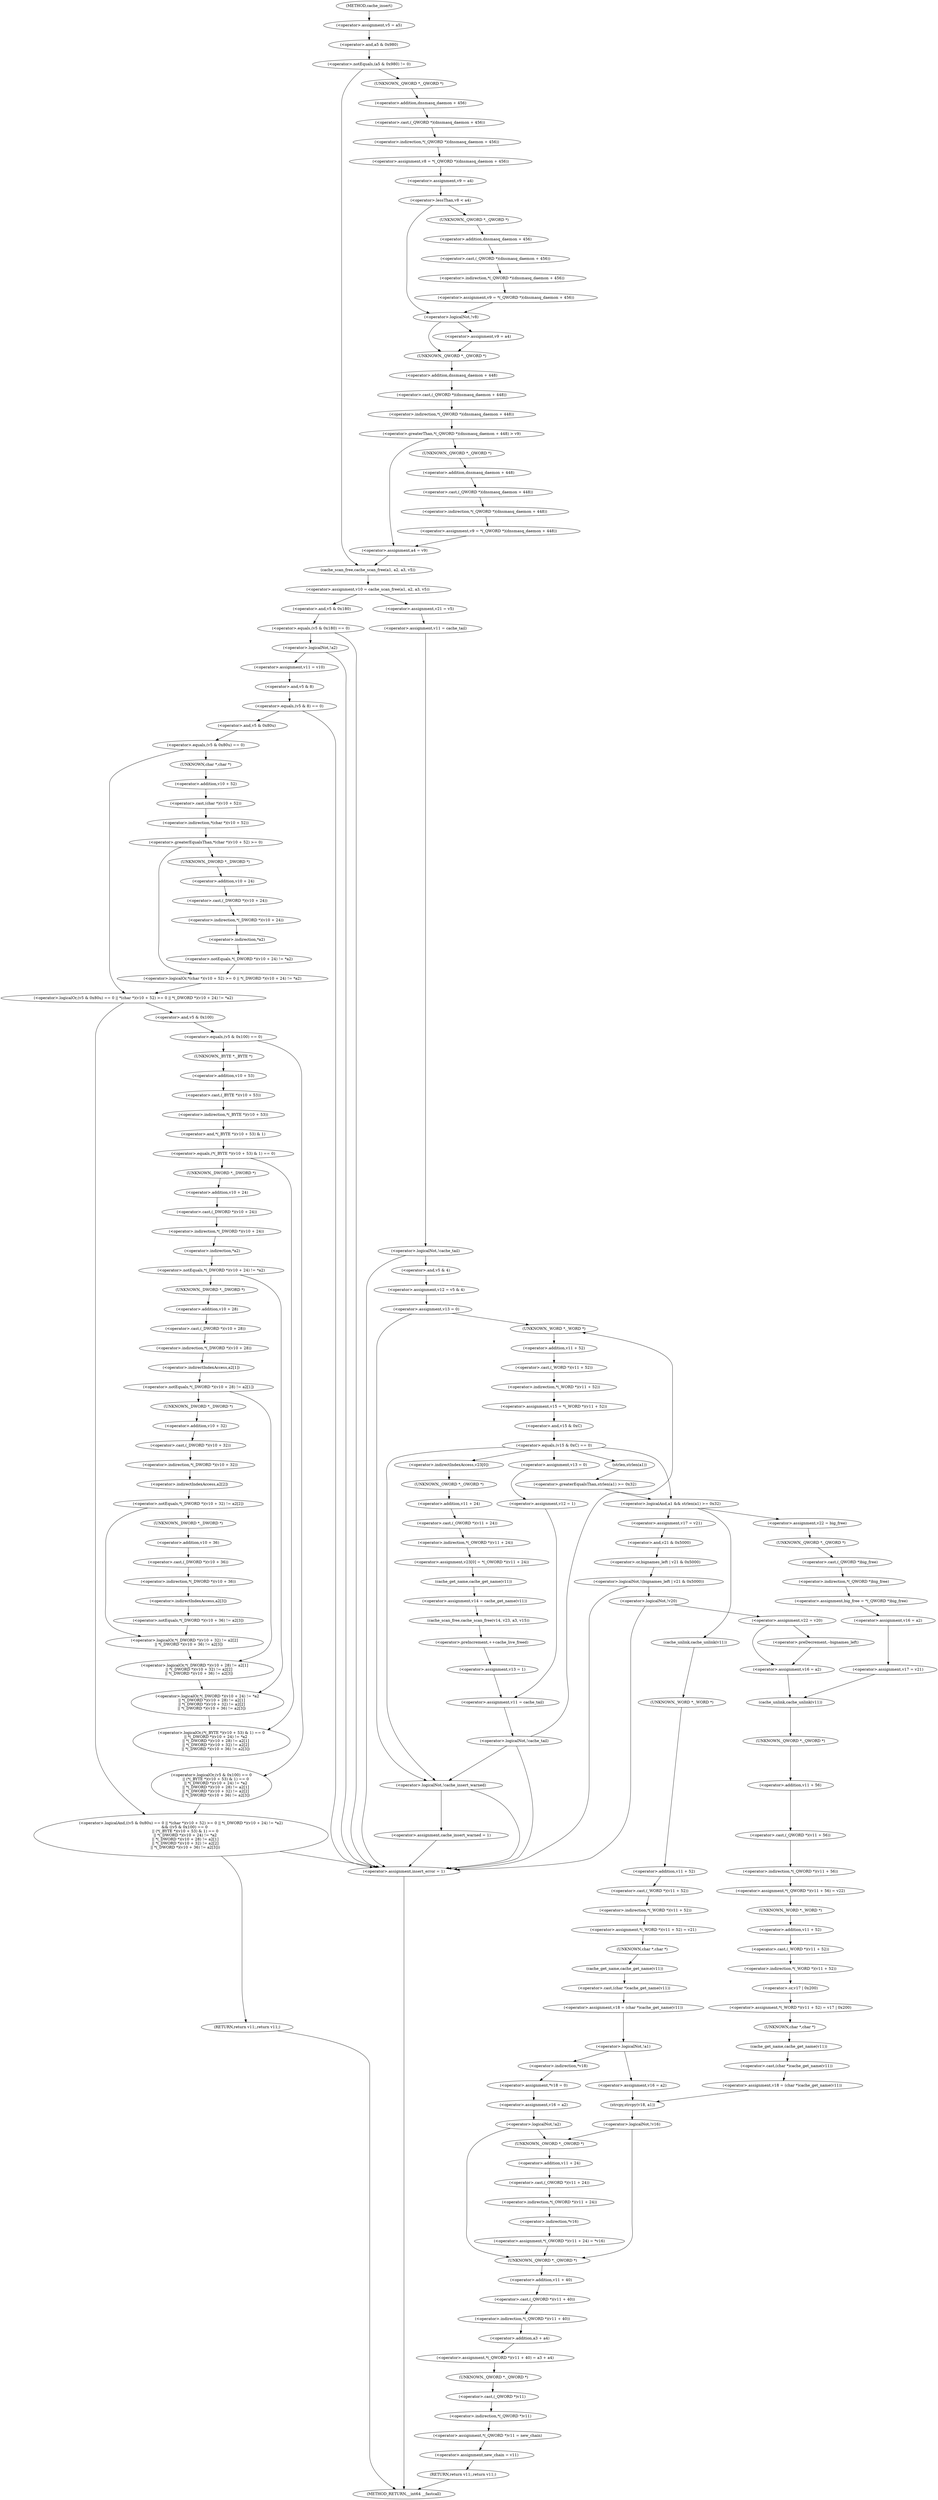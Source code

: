 digraph cache_insert {  
"1000140" [label = "(<operator>.assignment,v5 = a5)" ]
"1000144" [label = "(<operator>.notEquals,(a5 & 0x980) != 0)" ]
"1000145" [label = "(<operator>.and,a5 & 0x980)" ]
"1000150" [label = "(<operator>.assignment,v8 = *(_QWORD *)(dnsmasq_daemon + 456))" ]
"1000152" [label = "(<operator>.indirection,*(_QWORD *)(dnsmasq_daemon + 456))" ]
"1000153" [label = "(<operator>.cast,(_QWORD *)(dnsmasq_daemon + 456))" ]
"1000154" [label = "(UNKNOWN,_QWORD *,_QWORD *)" ]
"1000155" [label = "(<operator>.addition,dnsmasq_daemon + 456)" ]
"1000158" [label = "(<operator>.assignment,v9 = a4)" ]
"1000162" [label = "(<operator>.lessThan,v8 < a4)" ]
"1000165" [label = "(<operator>.assignment,v9 = *(_QWORD *)(dnsmasq_daemon + 456))" ]
"1000167" [label = "(<operator>.indirection,*(_QWORD *)(dnsmasq_daemon + 456))" ]
"1000168" [label = "(<operator>.cast,(_QWORD *)(dnsmasq_daemon + 456))" ]
"1000169" [label = "(UNKNOWN,_QWORD *,_QWORD *)" ]
"1000170" [label = "(<operator>.addition,dnsmasq_daemon + 456)" ]
"1000174" [label = "(<operator>.logicalNot,!v8)" ]
"1000176" [label = "(<operator>.assignment,v9 = a4)" ]
"1000180" [label = "(<operator>.greaterThan,*(_QWORD *)(dnsmasq_daemon + 448) > v9)" ]
"1000181" [label = "(<operator>.indirection,*(_QWORD *)(dnsmasq_daemon + 448))" ]
"1000182" [label = "(<operator>.cast,(_QWORD *)(dnsmasq_daemon + 448))" ]
"1000183" [label = "(UNKNOWN,_QWORD *,_QWORD *)" ]
"1000184" [label = "(<operator>.addition,dnsmasq_daemon + 448)" ]
"1000188" [label = "(<operator>.assignment,v9 = *(_QWORD *)(dnsmasq_daemon + 448))" ]
"1000190" [label = "(<operator>.indirection,*(_QWORD *)(dnsmasq_daemon + 448))" ]
"1000191" [label = "(<operator>.cast,(_QWORD *)(dnsmasq_daemon + 448))" ]
"1000192" [label = "(UNKNOWN,_QWORD *,_QWORD *)" ]
"1000193" [label = "(<operator>.addition,dnsmasq_daemon + 448)" ]
"1000196" [label = "(<operator>.assignment,a4 = v9)" ]
"1000202" [label = "(<operator>.assignment,v10 = cache_scan_free(a1, a2, a3, v5))" ]
"1000204" [label = "(cache_scan_free,cache_scan_free(a1, a2, a3, v5))" ]
"1000213" [label = "(<operator>.equals,(v5 & 0x180) == 0)" ]
"1000214" [label = "(<operator>.and,v5 & 0x180)" ]
"1000220" [label = "(<operator>.logicalNot,!a2)" ]
"1000223" [label = "(<operator>.assignment,v11 = v10)" ]
"1000227" [label = "(<operator>.equals,(v5 & 8) == 0)" ]
"1000228" [label = "(<operator>.and,v5 & 8)" ]
"1000234" [label = "(<operator>.logicalAnd,((v5 & 0x80u) == 0 || *(char *)(v10 + 52) >= 0 || *(_DWORD *)(v10 + 24) != *a2)\n      && ((v5 & 0x100) == 0\n       || (*(_BYTE *)(v10 + 53) & 1) == 0\n       || *(_DWORD *)(v10 + 24) != *a2\n       || *(_DWORD *)(v10 + 28) != a2[1]\n       || *(_DWORD *)(v10 + 32) != a2[2]\n       || *(_DWORD *)(v10 + 36) != a2[3]))" ]
"1000235" [label = "(<operator>.logicalOr,(v5 & 0x80u) == 0 || *(char *)(v10 + 52) >= 0 || *(_DWORD *)(v10 + 24) != *a2)" ]
"1000236" [label = "(<operator>.equals,(v5 & 0x80u) == 0)" ]
"1000237" [label = "(<operator>.and,v5 & 0x80u)" ]
"1000241" [label = "(<operator>.logicalOr,*(char *)(v10 + 52) >= 0 || *(_DWORD *)(v10 + 24) != *a2)" ]
"1000242" [label = "(<operator>.greaterEqualsThan,*(char *)(v10 + 52) >= 0)" ]
"1000243" [label = "(<operator>.indirection,*(char *)(v10 + 52))" ]
"1000244" [label = "(<operator>.cast,(char *)(v10 + 52))" ]
"1000245" [label = "(UNKNOWN,char *,char *)" ]
"1000246" [label = "(<operator>.addition,v10 + 52)" ]
"1000250" [label = "(<operator>.notEquals,*(_DWORD *)(v10 + 24) != *a2)" ]
"1000251" [label = "(<operator>.indirection,*(_DWORD *)(v10 + 24))" ]
"1000252" [label = "(<operator>.cast,(_DWORD *)(v10 + 24))" ]
"1000253" [label = "(UNKNOWN,_DWORD *,_DWORD *)" ]
"1000254" [label = "(<operator>.addition,v10 + 24)" ]
"1000257" [label = "(<operator>.indirection,*a2)" ]
"1000259" [label = "(<operator>.logicalOr,(v5 & 0x100) == 0\n       || (*(_BYTE *)(v10 + 53) & 1) == 0\n       || *(_DWORD *)(v10 + 24) != *a2\n       || *(_DWORD *)(v10 + 28) != a2[1]\n       || *(_DWORD *)(v10 + 32) != a2[2]\n       || *(_DWORD *)(v10 + 36) != a2[3])" ]
"1000260" [label = "(<operator>.equals,(v5 & 0x100) == 0)" ]
"1000261" [label = "(<operator>.and,v5 & 0x100)" ]
"1000265" [label = "(<operator>.logicalOr,(*(_BYTE *)(v10 + 53) & 1) == 0\n       || *(_DWORD *)(v10 + 24) != *a2\n       || *(_DWORD *)(v10 + 28) != a2[1]\n       || *(_DWORD *)(v10 + 32) != a2[2]\n       || *(_DWORD *)(v10 + 36) != a2[3])" ]
"1000266" [label = "(<operator>.equals,(*(_BYTE *)(v10 + 53) & 1) == 0)" ]
"1000267" [label = "(<operator>.and,*(_BYTE *)(v10 + 53) & 1)" ]
"1000268" [label = "(<operator>.indirection,*(_BYTE *)(v10 + 53))" ]
"1000269" [label = "(<operator>.cast,(_BYTE *)(v10 + 53))" ]
"1000270" [label = "(UNKNOWN,_BYTE *,_BYTE *)" ]
"1000271" [label = "(<operator>.addition,v10 + 53)" ]
"1000276" [label = "(<operator>.logicalOr,*(_DWORD *)(v10 + 24) != *a2\n       || *(_DWORD *)(v10 + 28) != a2[1]\n       || *(_DWORD *)(v10 + 32) != a2[2]\n       || *(_DWORD *)(v10 + 36) != a2[3])" ]
"1000277" [label = "(<operator>.notEquals,*(_DWORD *)(v10 + 24) != *a2)" ]
"1000278" [label = "(<operator>.indirection,*(_DWORD *)(v10 + 24))" ]
"1000279" [label = "(<operator>.cast,(_DWORD *)(v10 + 24))" ]
"1000280" [label = "(UNKNOWN,_DWORD *,_DWORD *)" ]
"1000281" [label = "(<operator>.addition,v10 + 24)" ]
"1000284" [label = "(<operator>.indirection,*a2)" ]
"1000286" [label = "(<operator>.logicalOr,*(_DWORD *)(v10 + 28) != a2[1]\n       || *(_DWORD *)(v10 + 32) != a2[2]\n       || *(_DWORD *)(v10 + 36) != a2[3])" ]
"1000287" [label = "(<operator>.notEquals,*(_DWORD *)(v10 + 28) != a2[1])" ]
"1000288" [label = "(<operator>.indirection,*(_DWORD *)(v10 + 28))" ]
"1000289" [label = "(<operator>.cast,(_DWORD *)(v10 + 28))" ]
"1000290" [label = "(UNKNOWN,_DWORD *,_DWORD *)" ]
"1000291" [label = "(<operator>.addition,v10 + 28)" ]
"1000294" [label = "(<operator>.indirectIndexAccess,a2[1])" ]
"1000297" [label = "(<operator>.logicalOr,*(_DWORD *)(v10 + 32) != a2[2]\n       || *(_DWORD *)(v10 + 36) != a2[3])" ]
"1000298" [label = "(<operator>.notEquals,*(_DWORD *)(v10 + 32) != a2[2])" ]
"1000299" [label = "(<operator>.indirection,*(_DWORD *)(v10 + 32))" ]
"1000300" [label = "(<operator>.cast,(_DWORD *)(v10 + 32))" ]
"1000301" [label = "(UNKNOWN,_DWORD *,_DWORD *)" ]
"1000302" [label = "(<operator>.addition,v10 + 32)" ]
"1000305" [label = "(<operator>.indirectIndexAccess,a2[2])" ]
"1000308" [label = "(<operator>.notEquals,*(_DWORD *)(v10 + 36) != a2[3])" ]
"1000309" [label = "(<operator>.indirection,*(_DWORD *)(v10 + 36))" ]
"1000310" [label = "(<operator>.cast,(_DWORD *)(v10 + 36))" ]
"1000311" [label = "(UNKNOWN,_DWORD *,_DWORD *)" ]
"1000312" [label = "(<operator>.addition,v10 + 36)" ]
"1000315" [label = "(<operator>.indirectIndexAccess,a2[3])" ]
"1000320" [label = "(RETURN,return v11;,return v11;)" ]
"1000322" [label = "(<operator>.assignment,v21 = v5)" ]
"1000325" [label = "(<operator>.assignment,v11 = cache_tail)" ]
"1000329" [label = "(<operator>.logicalNot,!cache_tail)" ]
"1000332" [label = "(<operator>.assignment,v12 = v5 & 4)" ]
"1000334" [label = "(<operator>.and,v5 & 4)" ]
"1000337" [label = "(<operator>.assignment,v13 = 0)" ]
"1000343" [label = "(<operator>.assignment,v15 = *(_WORD *)(v11 + 52))" ]
"1000345" [label = "(<operator>.indirection,*(_WORD *)(v11 + 52))" ]
"1000346" [label = "(<operator>.cast,(_WORD *)(v11 + 52))" ]
"1000347" [label = "(UNKNOWN,_WORD *,_WORD *)" ]
"1000348" [label = "(<operator>.addition,v11 + 52)" ]
"1000352" [label = "(<operator>.equals,(v15 & 0xC) == 0)" ]
"1000353" [label = "(<operator>.and,v15 & 0xC)" ]
"1000359" [label = "(<operator>.logicalAnd,a1 && strlen(a1) >= 0x32)" ]
"1000361" [label = "(<operator>.greaterEqualsThan,strlen(a1) >= 0x32)" ]
"1000362" [label = "(strlen,strlen(a1))" ]
"1000369" [label = "(<operator>.assignment,v22 = big_free)" ]
"1000372" [label = "(<operator>.assignment,big_free = *(_QWORD *)big_free)" ]
"1000374" [label = "(<operator>.indirection,*(_QWORD *)big_free)" ]
"1000375" [label = "(<operator>.cast,(_QWORD *)big_free)" ]
"1000376" [label = "(UNKNOWN,_QWORD *,_QWORD *)" ]
"1000378" [label = "(<operator>.assignment,v16 = a2)" ]
"1000381" [label = "(<operator>.assignment,v17 = v21)" ]
"1000386" [label = "(<operator>.assignment,v17 = v21)" ]
"1000390" [label = "(<operator>.logicalNot,!(bignames_left | v21 & 0x5000))" ]
"1000391" [label = "(<operator>.or,bignames_left | v21 & 0x5000)" ]
"1000393" [label = "(<operator>.and,v21 & 0x5000)" ]
"1000398" [label = "(<operator>.logicalNot,!v20)" ]
"1000401" [label = "(<operator>.assignment,v22 = v20)" ]
"1000406" [label = "(<operator>.preDecrement,--bignames_left)" ]
"1000408" [label = "(<operator>.assignment,v16 = a2)" ]
"1000411" [label = "(cache_unlink,cache_unlink(v11))" ]
"1000413" [label = "(<operator>.assignment,*(_QWORD *)(v11 + 56) = v22)" ]
"1000414" [label = "(<operator>.indirection,*(_QWORD *)(v11 + 56))" ]
"1000415" [label = "(<operator>.cast,(_QWORD *)(v11 + 56))" ]
"1000416" [label = "(UNKNOWN,_QWORD *,_QWORD *)" ]
"1000417" [label = "(<operator>.addition,v11 + 56)" ]
"1000421" [label = "(<operator>.assignment,*(_WORD *)(v11 + 52) = v17 | 0x200)" ]
"1000422" [label = "(<operator>.indirection,*(_WORD *)(v11 + 52))" ]
"1000423" [label = "(<operator>.cast,(_WORD *)(v11 + 52))" ]
"1000424" [label = "(UNKNOWN,_WORD *,_WORD *)" ]
"1000425" [label = "(<operator>.addition,v11 + 52)" ]
"1000428" [label = "(<operator>.or,v17 | 0x200)" ]
"1000431" [label = "(<operator>.assignment,v18 = (char *)cache_get_name(v11))" ]
"1000433" [label = "(<operator>.cast,(char *)cache_get_name(v11))" ]
"1000434" [label = "(UNKNOWN,char *,char *)" ]
"1000435" [label = "(cache_get_name,cache_get_name(v11))" ]
"1000439" [label = "(cache_unlink,cache_unlink(v11))" ]
"1000441" [label = "(<operator>.assignment,*(_WORD *)(v11 + 52) = v21)" ]
"1000442" [label = "(<operator>.indirection,*(_WORD *)(v11 + 52))" ]
"1000443" [label = "(<operator>.cast,(_WORD *)(v11 + 52))" ]
"1000444" [label = "(UNKNOWN,_WORD *,_WORD *)" ]
"1000445" [label = "(<operator>.addition,v11 + 52)" ]
"1000449" [label = "(<operator>.assignment,v18 = (char *)cache_get_name(v11))" ]
"1000451" [label = "(<operator>.cast,(char *)cache_get_name(v11))" ]
"1000452" [label = "(UNKNOWN,char *,char *)" ]
"1000453" [label = "(cache_get_name,cache_get_name(v11))" ]
"1000456" [label = "(<operator>.logicalNot,!a1)" ]
"1000459" [label = "(<operator>.assignment,*v18 = 0)" ]
"1000460" [label = "(<operator>.indirection,*v18)" ]
"1000463" [label = "(<operator>.assignment,v16 = a2)" ]
"1000467" [label = "(<operator>.logicalNot,!a2)" ]
"1000471" [label = "(<operator>.assignment,v16 = a2)" ]
"1000474" [label = "(strcpy,strcpy(v18, a1))" ]
"1000478" [label = "(<operator>.logicalNot,!v16)" ]
"1000482" [label = "(<operator>.assignment,*(_QWORD *)(v11 + 40) = a3 + a4)" ]
"1000483" [label = "(<operator>.indirection,*(_QWORD *)(v11 + 40))" ]
"1000484" [label = "(<operator>.cast,(_QWORD *)(v11 + 40))" ]
"1000485" [label = "(UNKNOWN,_QWORD *,_QWORD *)" ]
"1000486" [label = "(<operator>.addition,v11 + 40)" ]
"1000489" [label = "(<operator>.addition,a3 + a4)" ]
"1000492" [label = "(<operator>.assignment,*(_QWORD *)v11 = new_chain)" ]
"1000493" [label = "(<operator>.indirection,*(_QWORD *)v11)" ]
"1000494" [label = "(<operator>.cast,(_QWORD *)v11)" ]
"1000495" [label = "(UNKNOWN,_QWORD *,_QWORD *)" ]
"1000498" [label = "(<operator>.assignment,new_chain = v11)" ]
"1000501" [label = "(RETURN,return v11;,return v11;)" ]
"1000504" [label = "(<operator>.assignment,*(_OWORD *)(v11 + 24) = *v16)" ]
"1000505" [label = "(<operator>.indirection,*(_OWORD *)(v11 + 24))" ]
"1000506" [label = "(<operator>.cast,(_OWORD *)(v11 + 24))" ]
"1000507" [label = "(UNKNOWN,_OWORD *,_OWORD *)" ]
"1000508" [label = "(<operator>.addition,v11 + 24)" ]
"1000511" [label = "(<operator>.indirection,*v16)" ]
"1000520" [label = "(<operator>.assignment,v23[0] = *(_OWORD *)(v11 + 24))" ]
"1000521" [label = "(<operator>.indirectIndexAccess,v23[0])" ]
"1000524" [label = "(<operator>.indirection,*(_OWORD *)(v11 + 24))" ]
"1000525" [label = "(<operator>.cast,(_OWORD *)(v11 + 24))" ]
"1000526" [label = "(UNKNOWN,_OWORD *,_OWORD *)" ]
"1000527" [label = "(<operator>.addition,v11 + 24)" ]
"1000530" [label = "(<operator>.assignment,v14 = cache_get_name(v11))" ]
"1000532" [label = "(cache_get_name,cache_get_name(v11))" ]
"1000534" [label = "(cache_scan_free,cache_scan_free(v14, v23, a3, v15))" ]
"1000539" [label = "(<operator>.preIncrement,++cache_live_freed)" ]
"1000541" [label = "(<operator>.assignment,v13 = 1)" ]
"1000546" [label = "(<operator>.assignment,v13 = 0)" ]
"1000549" [label = "(<operator>.assignment,v12 = 1)" ]
"1000552" [label = "(<operator>.assignment,v11 = cache_tail)" ]
"1000556" [label = "(<operator>.logicalNot,!cache_tail)" ]
"1000560" [label = "(<operator>.logicalNot,!cache_insert_warned)" ]
"1000563" [label = "(<operator>.assignment,cache_insert_warned = 1)" ]
"1000567" [label = "(<operator>.assignment,insert_error = 1)" ]
"1000117" [label = "(METHOD,cache_insert)" ]
"1000571" [label = "(METHOD_RETURN,__int64 __fastcall)" ]
  "1000140" -> "1000145" 
  "1000144" -> "1000154" 
  "1000144" -> "1000204" 
  "1000145" -> "1000144" 
  "1000150" -> "1000158" 
  "1000152" -> "1000150" 
  "1000153" -> "1000152" 
  "1000154" -> "1000155" 
  "1000155" -> "1000153" 
  "1000158" -> "1000162" 
  "1000162" -> "1000169" 
  "1000162" -> "1000174" 
  "1000165" -> "1000174" 
  "1000167" -> "1000165" 
  "1000168" -> "1000167" 
  "1000169" -> "1000170" 
  "1000170" -> "1000168" 
  "1000174" -> "1000183" 
  "1000174" -> "1000176" 
  "1000176" -> "1000183" 
  "1000180" -> "1000192" 
  "1000180" -> "1000196" 
  "1000181" -> "1000180" 
  "1000182" -> "1000181" 
  "1000183" -> "1000184" 
  "1000184" -> "1000182" 
  "1000188" -> "1000196" 
  "1000190" -> "1000188" 
  "1000191" -> "1000190" 
  "1000192" -> "1000193" 
  "1000193" -> "1000191" 
  "1000196" -> "1000204" 
  "1000202" -> "1000214" 
  "1000202" -> "1000322" 
  "1000204" -> "1000202" 
  "1000213" -> "1000567" 
  "1000213" -> "1000220" 
  "1000214" -> "1000213" 
  "1000220" -> "1000567" 
  "1000220" -> "1000223" 
  "1000223" -> "1000228" 
  "1000227" -> "1000567" 
  "1000227" -> "1000237" 
  "1000228" -> "1000227" 
  "1000234" -> "1000567" 
  "1000234" -> "1000320" 
  "1000235" -> "1000234" 
  "1000235" -> "1000261" 
  "1000236" -> "1000245" 
  "1000236" -> "1000235" 
  "1000237" -> "1000236" 
  "1000241" -> "1000235" 
  "1000242" -> "1000253" 
  "1000242" -> "1000241" 
  "1000243" -> "1000242" 
  "1000244" -> "1000243" 
  "1000245" -> "1000246" 
  "1000246" -> "1000244" 
  "1000250" -> "1000241" 
  "1000251" -> "1000257" 
  "1000252" -> "1000251" 
  "1000253" -> "1000254" 
  "1000254" -> "1000252" 
  "1000257" -> "1000250" 
  "1000259" -> "1000234" 
  "1000260" -> "1000270" 
  "1000260" -> "1000259" 
  "1000261" -> "1000260" 
  "1000265" -> "1000259" 
  "1000266" -> "1000280" 
  "1000266" -> "1000265" 
  "1000267" -> "1000266" 
  "1000268" -> "1000267" 
  "1000269" -> "1000268" 
  "1000270" -> "1000271" 
  "1000271" -> "1000269" 
  "1000276" -> "1000265" 
  "1000277" -> "1000290" 
  "1000277" -> "1000276" 
  "1000278" -> "1000284" 
  "1000279" -> "1000278" 
  "1000280" -> "1000281" 
  "1000281" -> "1000279" 
  "1000284" -> "1000277" 
  "1000286" -> "1000276" 
  "1000287" -> "1000301" 
  "1000287" -> "1000286" 
  "1000288" -> "1000294" 
  "1000289" -> "1000288" 
  "1000290" -> "1000291" 
  "1000291" -> "1000289" 
  "1000294" -> "1000287" 
  "1000297" -> "1000286" 
  "1000298" -> "1000311" 
  "1000298" -> "1000297" 
  "1000299" -> "1000305" 
  "1000300" -> "1000299" 
  "1000301" -> "1000302" 
  "1000302" -> "1000300" 
  "1000305" -> "1000298" 
  "1000308" -> "1000297" 
  "1000309" -> "1000315" 
  "1000310" -> "1000309" 
  "1000311" -> "1000312" 
  "1000312" -> "1000310" 
  "1000315" -> "1000308" 
  "1000320" -> "1000571" 
  "1000322" -> "1000325" 
  "1000325" -> "1000329" 
  "1000329" -> "1000567" 
  "1000329" -> "1000334" 
  "1000332" -> "1000337" 
  "1000334" -> "1000332" 
  "1000337" -> "1000347" 
  "1000337" -> "1000560" 
  "1000343" -> "1000353" 
  "1000345" -> "1000343" 
  "1000346" -> "1000345" 
  "1000347" -> "1000348" 
  "1000348" -> "1000346" 
  "1000352" -> "1000359" 
  "1000352" -> "1000362" 
  "1000352" -> "1000560" 
  "1000352" -> "1000521" 
  "1000352" -> "1000546" 
  "1000353" -> "1000352" 
  "1000359" -> "1000369" 
  "1000359" -> "1000386" 
  "1000359" -> "1000439" 
  "1000361" -> "1000359" 
  "1000362" -> "1000361" 
  "1000369" -> "1000376" 
  "1000372" -> "1000378" 
  "1000374" -> "1000372" 
  "1000375" -> "1000374" 
  "1000376" -> "1000375" 
  "1000378" -> "1000381" 
  "1000381" -> "1000411" 
  "1000386" -> "1000393" 
  "1000390" -> "1000567" 
  "1000390" -> "1000398" 
  "1000391" -> "1000390" 
  "1000393" -> "1000391" 
  "1000398" -> "1000567" 
  "1000398" -> "1000401" 
  "1000401" -> "1000406" 
  "1000401" -> "1000408" 
  "1000406" -> "1000408" 
  "1000408" -> "1000411" 
  "1000411" -> "1000416" 
  "1000413" -> "1000424" 
  "1000414" -> "1000413" 
  "1000415" -> "1000414" 
  "1000416" -> "1000417" 
  "1000417" -> "1000415" 
  "1000421" -> "1000434" 
  "1000422" -> "1000428" 
  "1000423" -> "1000422" 
  "1000424" -> "1000425" 
  "1000425" -> "1000423" 
  "1000428" -> "1000421" 
  "1000431" -> "1000474" 
  "1000433" -> "1000431" 
  "1000434" -> "1000435" 
  "1000435" -> "1000433" 
  "1000439" -> "1000444" 
  "1000441" -> "1000452" 
  "1000442" -> "1000441" 
  "1000443" -> "1000442" 
  "1000444" -> "1000445" 
  "1000445" -> "1000443" 
  "1000449" -> "1000456" 
  "1000451" -> "1000449" 
  "1000452" -> "1000453" 
  "1000453" -> "1000451" 
  "1000456" -> "1000460" 
  "1000456" -> "1000471" 
  "1000459" -> "1000463" 
  "1000460" -> "1000459" 
  "1000463" -> "1000467" 
  "1000467" -> "1000485" 
  "1000467" -> "1000507" 
  "1000471" -> "1000474" 
  "1000474" -> "1000478" 
  "1000478" -> "1000485" 
  "1000478" -> "1000507" 
  "1000482" -> "1000495" 
  "1000483" -> "1000489" 
  "1000484" -> "1000483" 
  "1000485" -> "1000486" 
  "1000486" -> "1000484" 
  "1000489" -> "1000482" 
  "1000492" -> "1000498" 
  "1000493" -> "1000492" 
  "1000494" -> "1000493" 
  "1000495" -> "1000494" 
  "1000498" -> "1000501" 
  "1000501" -> "1000571" 
  "1000504" -> "1000485" 
  "1000505" -> "1000511" 
  "1000506" -> "1000505" 
  "1000507" -> "1000508" 
  "1000508" -> "1000506" 
  "1000511" -> "1000504" 
  "1000520" -> "1000532" 
  "1000521" -> "1000526" 
  "1000524" -> "1000520" 
  "1000525" -> "1000524" 
  "1000526" -> "1000527" 
  "1000527" -> "1000525" 
  "1000530" -> "1000534" 
  "1000532" -> "1000530" 
  "1000534" -> "1000539" 
  "1000539" -> "1000541" 
  "1000541" -> "1000552" 
  "1000546" -> "1000549" 
  "1000549" -> "1000552" 
  "1000552" -> "1000556" 
  "1000556" -> "1000347" 
  "1000556" -> "1000560" 
  "1000556" -> "1000567" 
  "1000560" -> "1000563" 
  "1000560" -> "1000567" 
  "1000563" -> "1000567" 
  "1000567" -> "1000571" 
  "1000117" -> "1000140" 
}
